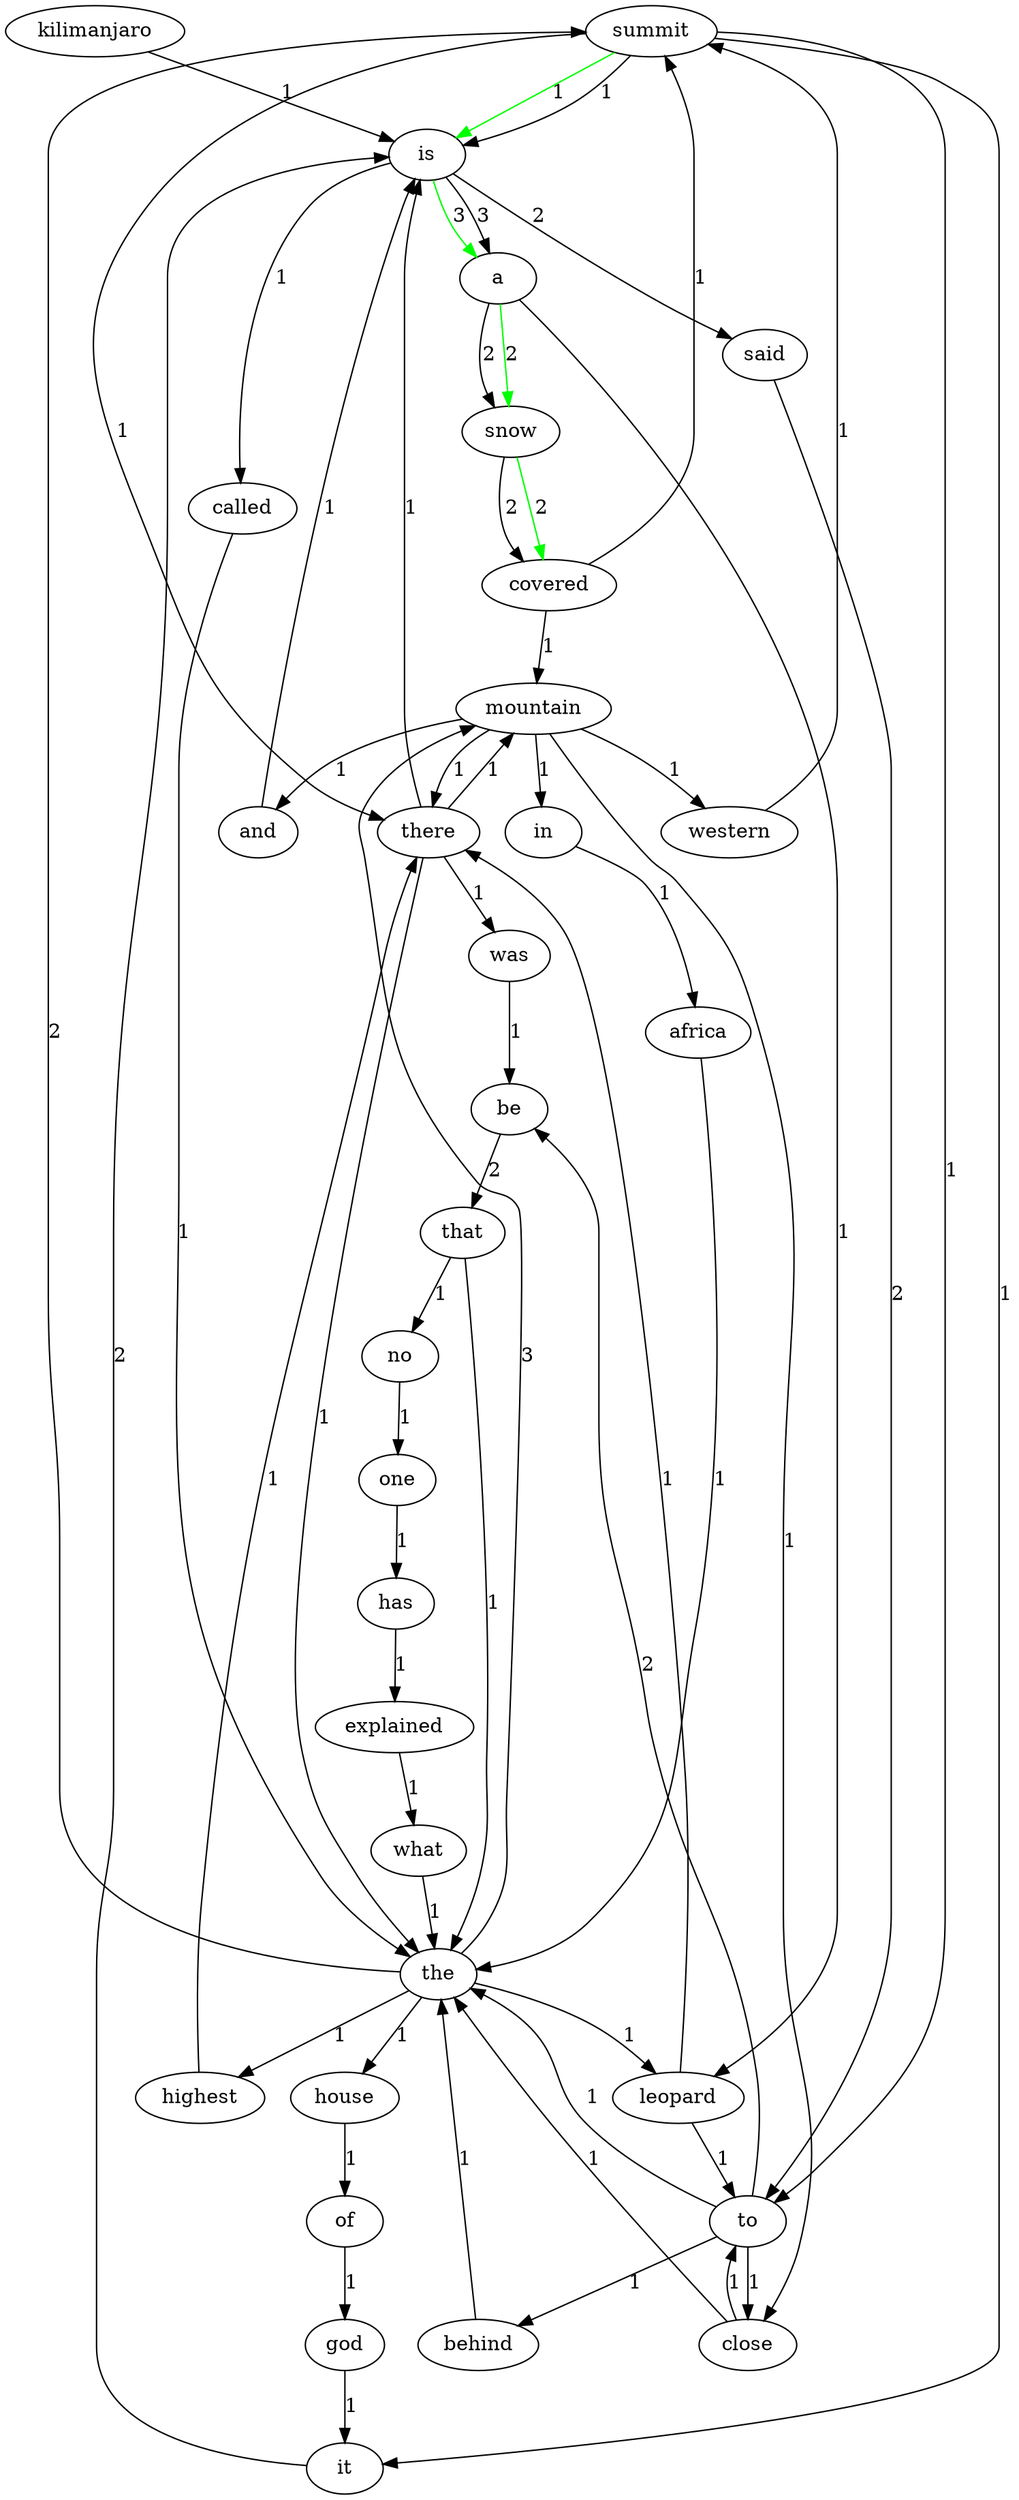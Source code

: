 digraph {
summit->is[label = 1 ][color = GREEN]
is->a[label = 3 ][color = GREEN]
a->snow[label = 2 ][color = GREEN]
snow->covered[label = 2 ][color = GREEN]
kilimanjaro->is[label = 1 ][ color = BLACK ]
is->a[label = 3 ][ color = BLACK ]
is->said[label = 2 ][ color = BLACK ]
is->called[label = 1 ][ color = BLACK ]
a->snow[label = 2 ][ color = BLACK ]
a->leopard[label = 1 ][ color = BLACK ]
snow->covered[label = 2 ][ color = BLACK ]
covered->mountain[label = 1 ][ color = BLACK ]
covered->summit[label = 1 ][ color = BLACK ]
mountain->and[label = 1 ][ color = BLACK ]
mountain->there[label = 1 ][ color = BLACK ]
mountain->in[label = 1 ][ color = BLACK ]
mountain->western[label = 1 ][ color = BLACK ]
mountain->close[label = 1 ][ color = BLACK ]
and->is[label = 1 ][ color = BLACK ]
said->to[label = 2 ][ color = BLACK ]
to->be[label = 2 ][ color = BLACK ]
to->the[label = 1 ][ color = BLACK ]
to->close[label = 1 ][ color = BLACK ]
to->behind[label = 1 ][ color = BLACK ]
be->that[label = 2 ][ color = BLACK ]
that->the[label = 1 ][ color = BLACK ]
that->no[label = 1 ][ color = BLACK ]
the->mountain[label = 3 ][ color = BLACK ]
the->highest[label = 1 ][ color = BLACK ]
the->summit[label = 2 ][ color = BLACK ]
the->house[label = 1 ][ color = BLACK ]
the->leopard[label = 1 ][ color = BLACK ]
highest->there[label = 1 ][ color = BLACK ]
there->is[label = 1 ][ color = BLACK ]
there->mountain[label = 1 ][ color = BLACK ]
there->the[label = 1 ][ color = BLACK ]
there->was[label = 1 ][ color = BLACK ]
in->africa[label = 1 ][ color = BLACK ]
africa->the[label = 1 ][ color = BLACK ]
western->summit[label = 1 ][ color = BLACK ]
summit->is[label = 1 ][ color = BLACK ]
summit->to[label = 1 ][ color = BLACK ]
summit->there[label = 1 ][ color = BLACK ]
summit->it[label = 1 ][ color = BLACK ]
called->the[label = 1 ][ color = BLACK ]
house->of[label = 1 ][ color = BLACK ]
of->god[label = 1 ][ color = BLACK ]
god->it[label = 1 ][ color = BLACK ]
it->is[label = 2 ][ color = BLACK ]
close->to[label = 1 ][ color = BLACK ]
close->the[label = 1 ][ color = BLACK ]
leopard->to[label = 1 ][ color = BLACK ]
leopard->there[label = 1 ][ color = BLACK ]
behind->the[label = 1 ][ color = BLACK ]
no->one[label = 1 ][ color = BLACK ]
one->has[label = 1 ][ color = BLACK ]
has->explained[label = 1 ][ color = BLACK ]
explained->what[label = 1 ][ color = BLACK ]
what->the[label = 1 ][ color = BLACK ]
was->be[label = 1 ][ color = BLACK ]
}
